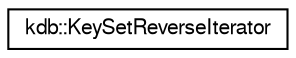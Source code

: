 digraph "Graphical Class Hierarchy"
{
  edge [fontname="FreeSans",fontsize="10",labelfontname="FreeSans",labelfontsize="10"];
  node [fontname="FreeSans",fontsize="10",shape=record];
  rankdir="LR";
  Node1 [label="kdb::KeySetReverseIterator",height=0.2,width=0.4,color="black", fillcolor="white", style="filled",URL="$classkdb_1_1KeySetReverseIterator.html",tooltip="For C++ reverse Iteration over KeySets."];
}
